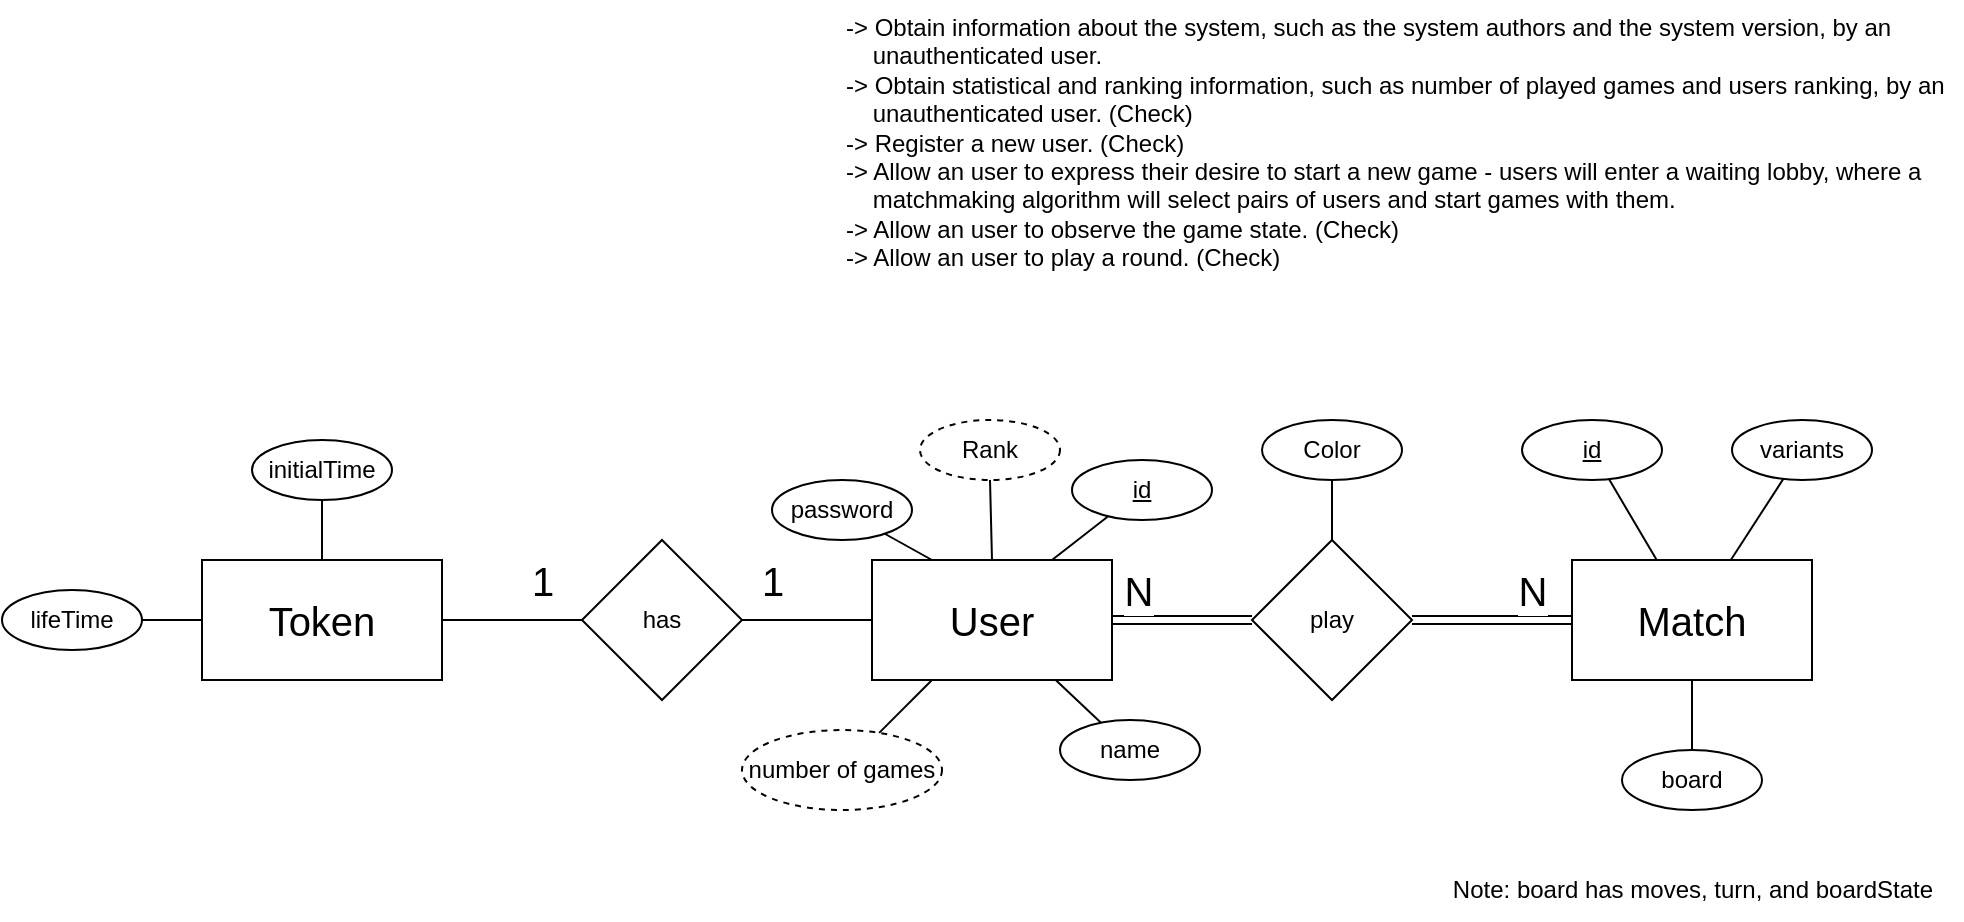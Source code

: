 <mxfile version="22.0.0" type="device">
  <diagram name="Página-1" id="cOyWgmGHMXO5VJ9zmdlT">
    <mxGraphModel dx="1621" dy="1601" grid="1" gridSize="10" guides="1" tooltips="1" connect="1" arrows="1" fold="1" page="1" pageScale="1" pageWidth="827" pageHeight="1169" math="0" shadow="0">
      <root>
        <mxCell id="0" />
        <mxCell id="1" parent="0" />
        <mxCell id="dx6zvSsTpxAph52ySE3O-1" value="&lt;font style=&quot;font-size: 20px;&quot;&gt;User&lt;/font&gt;" style="rounded=0;whiteSpace=wrap;html=1;" parent="1" vertex="1">
          <mxGeometry x="175" y="170" width="120" height="60" as="geometry" />
        </mxCell>
        <mxCell id="dx6zvSsTpxAph52ySE3O-2" value="&lt;span style=&quot;font-size: 20px;&quot;&gt;Match&lt;/span&gt;" style="rounded=0;whiteSpace=wrap;html=1;" parent="1" vertex="1">
          <mxGeometry x="525" y="170" width="120" height="60" as="geometry" />
        </mxCell>
        <mxCell id="dx6zvSsTpxAph52ySE3O-3" value="play" style="rhombus;whiteSpace=wrap;html=1;" parent="1" vertex="1">
          <mxGeometry x="365" y="160" width="80" height="80" as="geometry" />
        </mxCell>
        <mxCell id="dx6zvSsTpxAph52ySE3O-7" value="" style="endArrow=none;html=1;rounded=0;exitX=0;exitY=0.5;exitDx=0;exitDy=0;shape=link;entryX=1;entryY=0.5;entryDx=0;entryDy=0;" parent="1" source="dx6zvSsTpxAph52ySE3O-3" target="dx6zvSsTpxAph52ySE3O-1" edge="1">
          <mxGeometry width="50" height="50" relative="1" as="geometry">
            <mxPoint x="385" y="280" as="sourcePoint" />
            <mxPoint x="305" y="200" as="targetPoint" />
          </mxGeometry>
        </mxCell>
        <mxCell id="dx6zvSsTpxAph52ySE3O-15" value="N" style="edgeLabel;html=1;align=center;verticalAlign=middle;resizable=0;points=[];fontSize=20;" parent="dx6zvSsTpxAph52ySE3O-7" vertex="1" connectable="0">
          <mxGeometry x="0.058" y="3" relative="1" as="geometry">
            <mxPoint x="-20" y="-18" as="offset" />
          </mxGeometry>
        </mxCell>
        <mxCell id="dx6zvSsTpxAph52ySE3O-8" value="" style="endArrow=none;html=1;rounded=0;exitX=0;exitY=0.5;exitDx=0;exitDy=0;entryX=1;entryY=0.5;entryDx=0;entryDy=0;shape=link;" parent="1" source="dx6zvSsTpxAph52ySE3O-2" target="dx6zvSsTpxAph52ySE3O-3" edge="1">
          <mxGeometry width="50" height="50" relative="1" as="geometry">
            <mxPoint x="375" y="210" as="sourcePoint" />
            <mxPoint x="295" y="210" as="targetPoint" />
          </mxGeometry>
        </mxCell>
        <mxCell id="dx6zvSsTpxAph52ySE3O-13" value="N&lt;br style=&quot;font-size: 20px;&quot;&gt;" style="edgeLabel;html=1;align=center;verticalAlign=middle;resizable=0;points=[];fontSize=20;" parent="dx6zvSsTpxAph52ySE3O-8" vertex="1" connectable="0">
          <mxGeometry x="-0.15" relative="1" as="geometry">
            <mxPoint x="14" y="-15" as="offset" />
          </mxGeometry>
        </mxCell>
        <mxCell id="dx6zvSsTpxAph52ySE3O-9" value="Rank" style="ellipse;whiteSpace=wrap;html=1;dashed=1;" parent="1" vertex="1">
          <mxGeometry x="199" y="100" width="70" height="30" as="geometry" />
        </mxCell>
        <mxCell id="dx6zvSsTpxAph52ySE3O-10" value="" style="endArrow=none;html=1;rounded=0;exitX=0.5;exitY=0;exitDx=0;exitDy=0;entryX=0.5;entryY=1;entryDx=0;entryDy=0;" parent="1" source="dx6zvSsTpxAph52ySE3O-1" target="dx6zvSsTpxAph52ySE3O-9" edge="1">
          <mxGeometry width="50" height="50" relative="1" as="geometry">
            <mxPoint x="351.52" y="280" as="sourcePoint" />
            <mxPoint x="401.52" y="230" as="targetPoint" />
          </mxGeometry>
        </mxCell>
        <mxCell id="dx6zvSsTpxAph52ySE3O-11" value="number of games" style="ellipse;whiteSpace=wrap;html=1;dashed=1;" parent="1" vertex="1">
          <mxGeometry x="110" y="255" width="100" height="40" as="geometry" />
        </mxCell>
        <mxCell id="dx6zvSsTpxAph52ySE3O-12" value="" style="endArrow=none;html=1;rounded=0;" parent="1" source="dx6zvSsTpxAph52ySE3O-1" target="dx6zvSsTpxAph52ySE3O-11" edge="1">
          <mxGeometry width="50" height="50" relative="1" as="geometry">
            <mxPoint x="201.52" y="180" as="sourcePoint" />
            <mxPoint x="201.52" y="140" as="targetPoint" />
          </mxGeometry>
        </mxCell>
        <mxCell id="dx6zvSsTpxAph52ySE3O-22" value="-&gt; Obtain information about the system, such as the system authors and the system version, by an     unauthenticated user.&#xa;-&gt; Obtain statistical and ranking information, such as number of played games and users ranking, by an     unauthenticated user. (Check)&#xa;-&gt; Register a new user. (Check)&#xa;-&gt; Allow an user to express their desire to start a new game - users will enter a waiting lobby, where a     matchmaking algorithm will select pairs of users and start games with them.&#xa;-&gt; Allow an user to observe the game state. (Check)&#xa;-&gt; Allow an user to play a round. (Check)" style="text;whiteSpace=wrap;" parent="1" vertex="1">
          <mxGeometry x="160" y="-110" width="560" height="150" as="geometry" />
        </mxCell>
        <mxCell id="dx6zvSsTpxAph52ySE3O-31" value="variants" style="ellipse;whiteSpace=wrap;html=1;" parent="1" vertex="1">
          <mxGeometry x="605" y="100" width="70" height="30" as="geometry" />
        </mxCell>
        <mxCell id="dx6zvSsTpxAph52ySE3O-32" value="" style="endArrow=none;html=1;rounded=0;" parent="1" source="dx6zvSsTpxAph52ySE3O-31" target="dx6zvSsTpxAph52ySE3O-2" edge="1">
          <mxGeometry width="50" height="50" relative="1" as="geometry">
            <mxPoint x="385" y="250" as="sourcePoint" />
            <mxPoint x="435" y="200" as="targetPoint" />
          </mxGeometry>
        </mxCell>
        <mxCell id="dx6zvSsTpxAph52ySE3O-33" value="name" style="ellipse;whiteSpace=wrap;html=1;" parent="1" vertex="1">
          <mxGeometry x="269" y="250" width="70" height="30" as="geometry" />
        </mxCell>
        <mxCell id="dx6zvSsTpxAph52ySE3O-34" value="" style="endArrow=none;html=1;rounded=0;" parent="1" source="dx6zvSsTpxAph52ySE3O-1" target="dx6zvSsTpxAph52ySE3O-33" edge="1">
          <mxGeometry width="50" height="50" relative="1" as="geometry">
            <mxPoint x="351.52" y="310" as="sourcePoint" />
            <mxPoint x="401.52" y="260" as="targetPoint" />
          </mxGeometry>
        </mxCell>
        <mxCell id="dx6zvSsTpxAph52ySE3O-35" value="" style="endArrow=none;html=1;rounded=0;exitX=0.25;exitY=0;exitDx=0;exitDy=0;" parent="1" source="dx6zvSsTpxAph52ySE3O-1" target="dx6zvSsTpxAph52ySE3O-36" edge="1">
          <mxGeometry width="50" height="50" relative="1" as="geometry">
            <mxPoint x="351.52" y="310" as="sourcePoint" />
            <mxPoint x="131.52" y="140" as="targetPoint" />
          </mxGeometry>
        </mxCell>
        <mxCell id="dx6zvSsTpxAph52ySE3O-36" value="password" style="ellipse;whiteSpace=wrap;html=1;" parent="1" vertex="1">
          <mxGeometry x="125" y="130" width="70" height="30" as="geometry" />
        </mxCell>
        <mxCell id="dx6zvSsTpxAph52ySE3O-37" value="" style="endArrow=none;html=1;rounded=0;exitX=0.75;exitY=0;exitDx=0;exitDy=0;" parent="1" source="dx6zvSsTpxAph52ySE3O-1" target="dx6zvSsTpxAph52ySE3O-38" edge="1">
          <mxGeometry width="50" height="50" relative="1" as="geometry">
            <mxPoint x="171.52" y="240" as="sourcePoint" />
            <mxPoint x="268.005" y="137.729" as="targetPoint" />
          </mxGeometry>
        </mxCell>
        <mxCell id="dx6zvSsTpxAph52ySE3O-38" value="&lt;u&gt;id&lt;/u&gt;" style="ellipse;whiteSpace=wrap;html=1;" parent="1" vertex="1">
          <mxGeometry x="275" y="120" width="70" height="30" as="geometry" />
        </mxCell>
        <mxCell id="xWFfn3jdPb55RrBBfNBt-17" value="" style="endArrow=none;html=1;rounded=0;" parent="1" source="xWFfn3jdPb55RrBBfNBt-19" target="dx6zvSsTpxAph52ySE3O-3" edge="1">
          <mxGeometry width="50" height="50" relative="1" as="geometry">
            <mxPoint x="235" y="140" as="sourcePoint" />
            <mxPoint x="445" y="350" as="targetPoint" />
          </mxGeometry>
        </mxCell>
        <mxCell id="xWFfn3jdPb55RrBBfNBt-19" value="Color" style="ellipse;whiteSpace=wrap;html=1;" parent="1" vertex="1">
          <mxGeometry x="370" y="100" width="70" height="30" as="geometry" />
        </mxCell>
        <mxCell id="xWFfn3jdPb55RrBBfNBt-27" value="" style="endArrow=none;html=1;rounded=0;" parent="1" source="xWFfn3jdPb55RrBBfNBt-28" target="dx6zvSsTpxAph52ySE3O-2" edge="1">
          <mxGeometry width="50" height="50" relative="1" as="geometry">
            <mxPoint x="545" y="110" as="sourcePoint" />
            <mxPoint x="575" y="260" as="targetPoint" />
          </mxGeometry>
        </mxCell>
        <mxCell id="xWFfn3jdPb55RrBBfNBt-28" value="id" style="ellipse;whiteSpace=wrap;html=1;fontStyle=4" parent="1" vertex="1">
          <mxGeometry x="500" y="100" width="70" height="30" as="geometry" />
        </mxCell>
        <mxCell id="5pcxS5Uzv3Bjm52267or-4" value="board" style="ellipse;whiteSpace=wrap;html=1;" parent="1" vertex="1">
          <mxGeometry x="550" y="265" width="70" height="30" as="geometry" />
        </mxCell>
        <mxCell id="5pcxS5Uzv3Bjm52267or-8" value="" style="endArrow=none;html=1;rounded=0;" parent="1" source="dx6zvSsTpxAph52ySE3O-2" target="5pcxS5Uzv3Bjm52267or-4" edge="1">
          <mxGeometry width="50" height="50" relative="1" as="geometry">
            <mxPoint x="676" y="349" as="sourcePoint" />
            <mxPoint x="620" y="401" as="targetPoint" />
          </mxGeometry>
        </mxCell>
        <mxCell id="YAuTm9VH2tMG_GHbXv0A-6" value="Note: board has moves, turn, and boardState" style="text;html=1;align=center;verticalAlign=middle;resizable=0;points=[];autosize=1;strokeColor=none;fillColor=none;" parent="1" vertex="1">
          <mxGeometry x="455" y="320" width="260" height="30" as="geometry" />
        </mxCell>
        <mxCell id="YAuTm9VH2tMG_GHbXv0A-7" value="&lt;span style=&quot;font-size: 20px;&quot;&gt;Token&lt;/span&gt;" style="rounded=0;whiteSpace=wrap;html=1;" parent="1" vertex="1">
          <mxGeometry x="-160" y="170" width="120" height="60" as="geometry" />
        </mxCell>
        <mxCell id="YAuTm9VH2tMG_GHbXv0A-8" value="has" style="rhombus;whiteSpace=wrap;html=1;" parent="1" vertex="1">
          <mxGeometry x="30" y="160" width="80" height="80" as="geometry" />
        </mxCell>
        <mxCell id="YAuTm9VH2tMG_GHbXv0A-9" value="" style="endArrow=none;html=1;rounded=0;entryX=0;entryY=0.5;entryDx=0;entryDy=0;exitX=1;exitY=0.5;exitDx=0;exitDy=0;" parent="1" source="YAuTm9VH2tMG_GHbXv0A-8" target="dx6zvSsTpxAph52ySE3O-1" edge="1">
          <mxGeometry width="50" height="50" relative="1" as="geometry">
            <mxPoint x="235" y="300" as="sourcePoint" />
            <mxPoint x="290" y="280" as="targetPoint" />
          </mxGeometry>
        </mxCell>
        <mxCell id="YAuTm9VH2tMG_GHbXv0A-16" value="1" style="edgeLabel;html=1;align=center;verticalAlign=middle;resizable=0;points=[];fontSize=20;" parent="YAuTm9VH2tMG_GHbXv0A-9" vertex="1" connectable="0">
          <mxGeometry x="-0.456" y="-1" relative="1" as="geometry">
            <mxPoint x="-3" y="-21" as="offset" />
          </mxGeometry>
        </mxCell>
        <mxCell id="YAuTm9VH2tMG_GHbXv0A-10" value="" style="endArrow=none;html=1;rounded=0;entryX=0;entryY=0.5;entryDx=0;entryDy=0;exitX=1;exitY=0.5;exitDx=0;exitDy=0;" parent="1" source="YAuTm9VH2tMG_GHbXv0A-7" target="YAuTm9VH2tMG_GHbXv0A-8" edge="1">
          <mxGeometry width="50" height="50" relative="1" as="geometry">
            <mxPoint x="244" y="305" as="sourcePoint" />
            <mxPoint x="245" y="240" as="targetPoint" />
          </mxGeometry>
        </mxCell>
        <mxCell id="YAuTm9VH2tMG_GHbXv0A-15" value="1" style="edgeLabel;html=1;align=center;verticalAlign=middle;resizable=0;points=[];fontSize=20;" parent="YAuTm9VH2tMG_GHbXv0A-10" vertex="1" connectable="0">
          <mxGeometry x="0.019" relative="1" as="geometry">
            <mxPoint x="14" y="-20" as="offset" />
          </mxGeometry>
        </mxCell>
        <mxCell id="YAuTm9VH2tMG_GHbXv0A-12" value="" style="endArrow=none;html=1;rounded=0;" parent="1" source="YAuTm9VH2tMG_GHbXv0A-7" target="YAuTm9VH2tMG_GHbXv0A-13" edge="1">
          <mxGeometry width="50" height="50" relative="1" as="geometry">
            <mxPoint x="100" y="300" as="sourcePoint" />
            <mxPoint x="-90" y="120" as="targetPoint" />
          </mxGeometry>
        </mxCell>
        <mxCell id="YAuTm9VH2tMG_GHbXv0A-13" value="initialTime" style="ellipse;whiteSpace=wrap;html=1;" parent="1" vertex="1">
          <mxGeometry x="-135" y="110" width="70" height="30" as="geometry" />
        </mxCell>
        <mxCell id="YAuTm9VH2tMG_GHbXv0A-18" value="lifeTime" style="ellipse;whiteSpace=wrap;html=1;" parent="1" vertex="1">
          <mxGeometry x="-260" y="185" width="70" height="30" as="geometry" />
        </mxCell>
        <mxCell id="YAuTm9VH2tMG_GHbXv0A-20" value="" style="endArrow=none;html=1;rounded=0;" parent="1" source="YAuTm9VH2tMG_GHbXv0A-18" target="YAuTm9VH2tMG_GHbXv0A-7" edge="1">
          <mxGeometry width="50" height="50" relative="1" as="geometry">
            <mxPoint x="-190" y="150" as="sourcePoint" />
            <mxPoint x="-90" y="130" as="targetPoint" />
          </mxGeometry>
        </mxCell>
      </root>
    </mxGraphModel>
  </diagram>
</mxfile>
